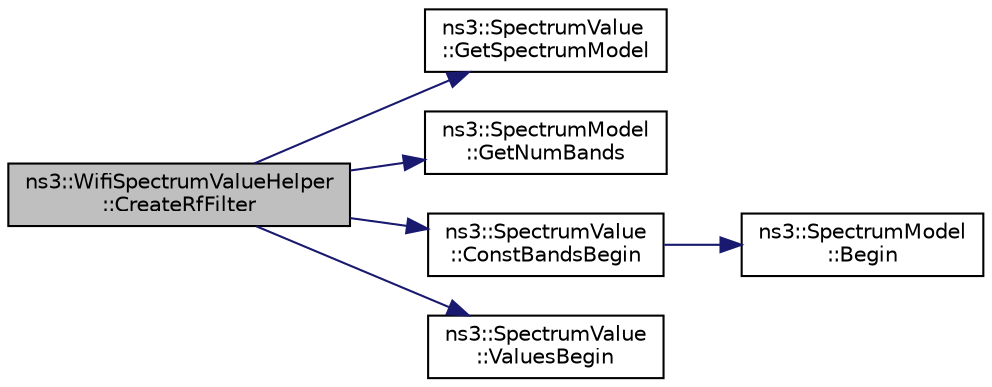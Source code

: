 digraph "ns3::WifiSpectrumValueHelper::CreateRfFilter"
{
  edge [fontname="Helvetica",fontsize="10",labelfontname="Helvetica",labelfontsize="10"];
  node [fontname="Helvetica",fontsize="10",shape=record];
  rankdir="LR";
  Node1 [label="ns3::WifiSpectrumValueHelper\l::CreateRfFilter",height=0.2,width=0.4,color="black", fillcolor="grey75", style="filled", fontcolor="black"];
  Node1 -> Node2 [color="midnightblue",fontsize="10",style="solid"];
  Node2 [label="ns3::SpectrumValue\l::GetSpectrumModel",height=0.2,width=0.4,color="black", fillcolor="white", style="filled",URL="$d5/d6e/classns3_1_1SpectrumValue.html#ade13d535ac74958581d5ad059380dc2a"];
  Node1 -> Node3 [color="midnightblue",fontsize="10",style="solid"];
  Node3 [label="ns3::SpectrumModel\l::GetNumBands",height=0.2,width=0.4,color="black", fillcolor="white", style="filled",URL="$d2/da4/classns3_1_1SpectrumModel.html#a07c4a1c2f963885dd7fef7f82b20e90b"];
  Node1 -> Node4 [color="midnightblue",fontsize="10",style="solid"];
  Node4 [label="ns3::SpectrumValue\l::ConstBandsBegin",height=0.2,width=0.4,color="black", fillcolor="white", style="filled",URL="$d5/d6e/classns3_1_1SpectrumValue.html#aea610473acf55a7327dfd50938c7ded4"];
  Node4 -> Node5 [color="midnightblue",fontsize="10",style="solid"];
  Node5 [label="ns3::SpectrumModel\l::Begin",height=0.2,width=0.4,color="black", fillcolor="white", style="filled",URL="$d2/da4/classns3_1_1SpectrumModel.html#a41b34bec2d882bb573849dad7237b10d"];
  Node1 -> Node6 [color="midnightblue",fontsize="10",style="solid"];
  Node6 [label="ns3::SpectrumValue\l::ValuesBegin",height=0.2,width=0.4,color="black", fillcolor="white", style="filled",URL="$d5/d6e/classns3_1_1SpectrumValue.html#a3b1adae7ee52561bf560d7b604d9947d"];
}
